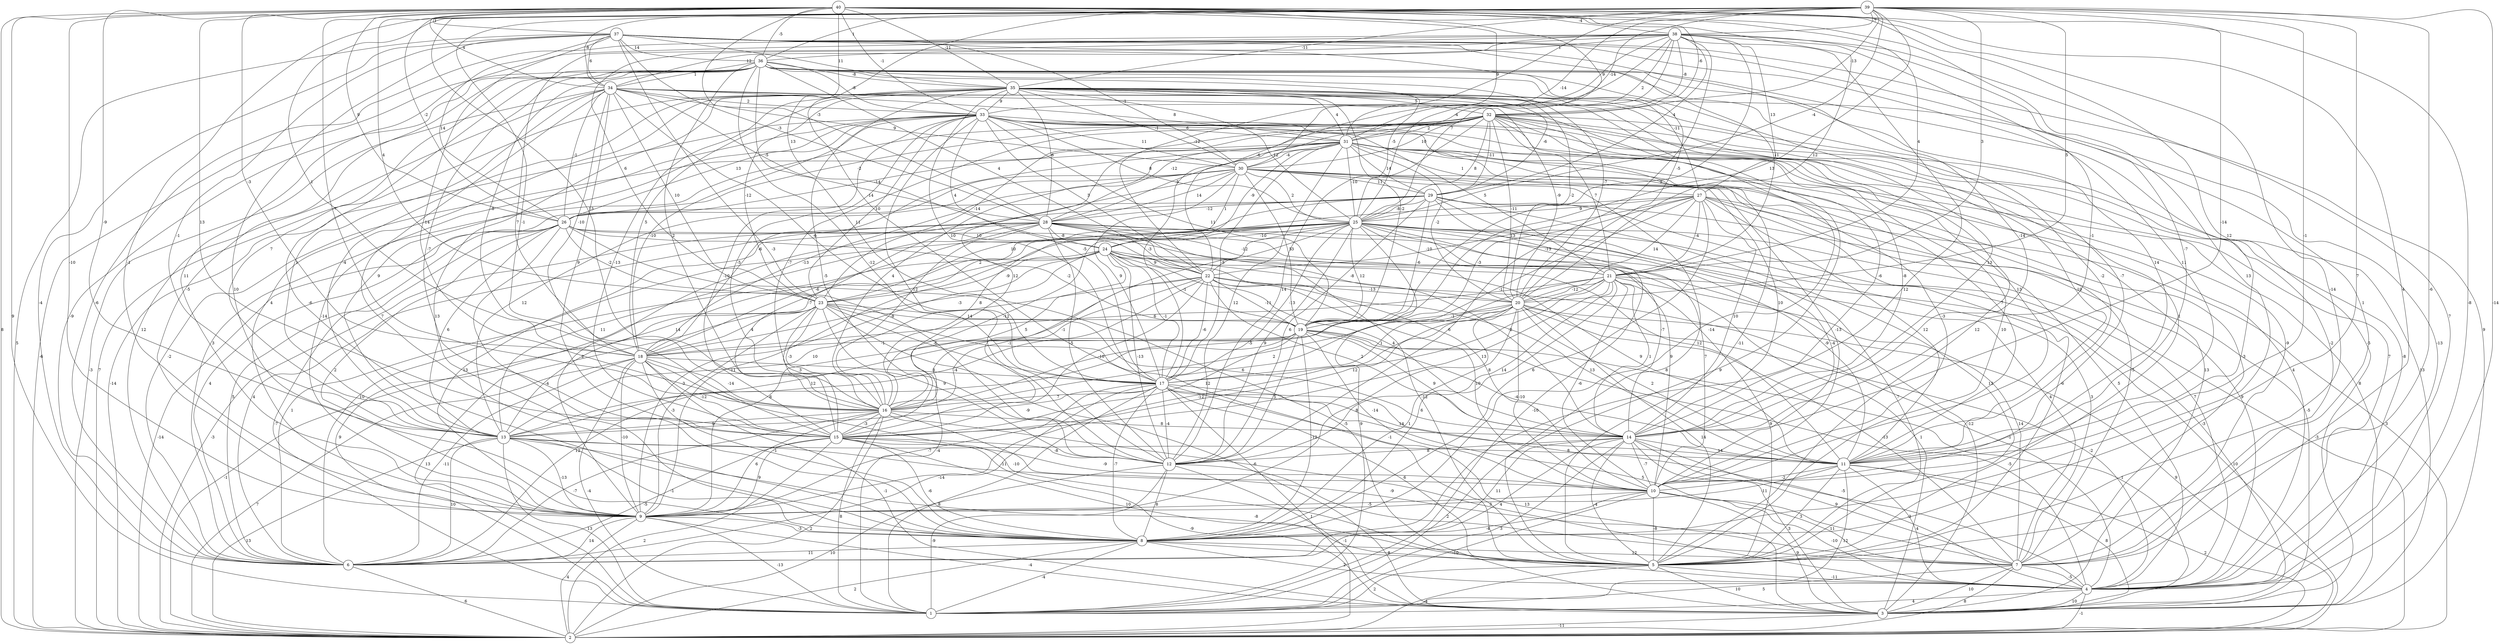 graph { 
	 fontname="Helvetica,Arial,sans-serif" 
	 node [shape = circle]; 
	 40 -- 1 [label = "9"];
	 40 -- 2 [label = "8"];
	 40 -- 4 [label = "-8"];
	 40 -- 5 [label = "-14"];
	 40 -- 7 [label = "4"];
	 40 -- 8 [label = "13"];
	 40 -- 9 [label = "-10"];
	 40 -- 11 [label = "12"];
	 40 -- 13 [label = "-9"];
	 40 -- 15 [label = "13"];
	 40 -- 16 [label = "-7"];
	 40 -- 18 [label = "-3"];
	 40 -- 20 [label = "12"];
	 40 -- 21 [label = "4"];
	 40 -- 22 [label = "13"];
	 40 -- 23 [label = "4"];
	 40 -- 25 [label = "-4"];
	 40 -- 26 [label = "9"];
	 40 -- 28 [label = "-3"];
	 40 -- 31 [label = "9"];
	 40 -- 32 [label = "-6"];
	 40 -- 33 [label = "-1"];
	 40 -- 34 [label = "4"];
	 40 -- 35 [label = "-11"];
	 40 -- 36 [label = "-5"];
	 40 -- 37 [label = "1"];
	 40 -- 38 [label = "-4"];
	 39 -- 4 [label = "-14"];
	 39 -- 5 [label = "-6"];
	 39 -- 8 [label = "7"];
	 39 -- 9 [label = "-1"];
	 39 -- 11 [label = "-1"];
	 39 -- 14 [label = "-14"];
	 39 -- 15 [label = "-1"];
	 39 -- 16 [label = "13"];
	 39 -- 17 [label = "-14"];
	 39 -- 18 [label = "1"];
	 39 -- 19 [label = "13"];
	 39 -- 20 [label = "5"];
	 39 -- 21 [label = "3"];
	 39 -- 22 [label = "-12"];
	 39 -- 25 [label = "-4"];
	 39 -- 26 [label = "-2"];
	 39 -- 30 [label = "-14"];
	 39 -- 31 [label = "-14"];
	 39 -- 32 [label = "-13"];
	 39 -- 34 [label = "-8"];
	 39 -- 35 [label = "-11"];
	 39 -- 36 [label = "1"];
	 39 -- 38 [label = "-7"];
	 38 -- 4 [label = "7"];
	 38 -- 6 [label = "-6"];
	 38 -- 8 [label = "12"];
	 38 -- 9 [label = "11"];
	 38 -- 11 [label = "-7"];
	 38 -- 12 [label = "-13"];
	 38 -- 14 [label = "-1"];
	 38 -- 16 [label = "7"];
	 38 -- 19 [label = "9"];
	 38 -- 22 [label = "-6"];
	 38 -- 23 [label = "6"];
	 38 -- 25 [label = "7"];
	 38 -- 27 [label = "13"];
	 38 -- 29 [label = "4"];
	 38 -- 31 [label = "2"];
	 38 -- 32 [label = "-8"];
	 38 -- 33 [label = "9"];
	 38 -- 34 [label = "12"];
	 38 -- 36 [label = "1"];
	 37 -- 2 [label = "5"];
	 37 -- 3 [label = "9"];
	 37 -- 6 [label = "-4"];
	 37 -- 7 [label = "1"];
	 37 -- 8 [label = "10"];
	 37 -- 10 [label = "11"];
	 37 -- 12 [label = "-3"];
	 37 -- 13 [label = "-1"];
	 37 -- 14 [label = "-14"];
	 37 -- 16 [label = "14"];
	 37 -- 20 [label = "-5"];
	 37 -- 21 [label = "11"];
	 37 -- 26 [label = "14"];
	 37 -- 28 [label = "-3"];
	 37 -- 30 [label = "-1"];
	 37 -- 34 [label = "6"];
	 37 -- 35 [label = "11"];
	 37 -- 36 [label = "14"];
	 36 -- 2 [label = "-6"];
	 36 -- 3 [label = "-5"];
	 36 -- 5 [label = "1"];
	 36 -- 6 [label = "-9"];
	 36 -- 8 [label = "-6"];
	 36 -- 9 [label = "-5"];
	 36 -- 10 [label = "-7"];
	 36 -- 11 [label = "14"];
	 36 -- 12 [label = "-12"];
	 36 -- 13 [label = "7"];
	 36 -- 15 [label = "-7"];
	 36 -- 16 [label = "2"];
	 36 -- 17 [label = "11"];
	 36 -- 18 [label = "-8"];
	 36 -- 20 [label = "-7"];
	 36 -- 22 [label = "4"];
	 36 -- 25 [label = "-5"];
	 36 -- 27 [label = "-11"];
	 36 -- 33 [label = "-8"];
	 36 -- 34 [label = "1"];
	 36 -- 35 [label = "-8"];
	 35 -- 2 [label = "7"];
	 35 -- 4 [label = "-13"];
	 35 -- 5 [label = "12"];
	 35 -- 8 [label = "13"];
	 35 -- 9 [label = "4"];
	 35 -- 11 [label = "-2"];
	 35 -- 12 [label = "-5"];
	 35 -- 13 [label = "-4"];
	 35 -- 14 [label = "13"];
	 35 -- 15 [label = "-13"];
	 35 -- 17 [label = "10"];
	 35 -- 18 [label = "5"];
	 35 -- 19 [label = "-2"];
	 35 -- 20 [label = "-2"];
	 35 -- 23 [label = "-12"];
	 35 -- 25 [label = "12"];
	 35 -- 28 [label = "6"];
	 35 -- 29 [label = "-6"];
	 35 -- 30 [label = "-1"];
	 35 -- 31 [label = "4"];
	 35 -- 32 [label = "5"];
	 35 -- 33 [label = "9"];
	 34 -- 2 [label = "-3"];
	 34 -- 5 [label = "10"];
	 34 -- 6 [label = "12"];
	 34 -- 8 [label = "7"];
	 34 -- 10 [label = "13"];
	 34 -- 13 [label = "1"];
	 34 -- 15 [label = "9"];
	 34 -- 17 [label = "-6"];
	 34 -- 18 [label = "-10"];
	 34 -- 20 [label = "-9"];
	 34 -- 23 [label = "10"];
	 34 -- 26 [label = "-1"];
	 34 -- 28 [label = "-5"];
	 34 -- 30 [label = "9"];
	 34 -- 31 [label = "8"];
	 34 -- 33 [label = "2"];
	 33 -- 2 [label = "-14"];
	 33 -- 3 [label = "13"];
	 33 -- 4 [label = "7"];
	 33 -- 5 [label = "-11"];
	 33 -- 7 [label = "-9"];
	 33 -- 9 [label = "-14"];
	 33 -- 12 [label = "-12"];
	 33 -- 13 [label = "9"];
	 33 -- 14 [label = "-6"];
	 33 -- 15 [label = "-10"];
	 33 -- 16 [label = "-5"];
	 33 -- 17 [label = "-5"];
	 33 -- 18 [label = "-10"];
	 33 -- 19 [label = "11"];
	 33 -- 21 [label = "5"];
	 33 -- 22 [label = "3"];
	 33 -- 23 [label = "10"];
	 33 -- 25 [label = "8"];
	 33 -- 26 [label = "13"];
	 33 -- 30 [label = "11"];
	 33 -- 31 [label = "6"];
	 32 -- 1 [label = "9"];
	 32 -- 3 [label = "13"];
	 32 -- 4 [label = "-8"];
	 32 -- 6 [label = "3"];
	 32 -- 7 [label = "-2"];
	 32 -- 8 [label = "-14"];
	 32 -- 11 [label = "10"];
	 32 -- 12 [label = "14"];
	 32 -- 14 [label = "-8"];
	 32 -- 15 [label = "12"];
	 32 -- 16 [label = "-7"];
	 32 -- 17 [label = "-3"];
	 32 -- 20 [label = "-11"];
	 32 -- 21 [label = "7"];
	 32 -- 23 [label = "-14"];
	 32 -- 25 [label = "8"];
	 32 -- 26 [label = "-2"];
	 32 -- 28 [label = "-12"];
	 32 -- 29 [label = "-11"];
	 32 -- 30 [label = "10"];
	 32 -- 31 [label = "2"];
	 31 -- 3 [label = "8"];
	 31 -- 4 [label = "4"];
	 31 -- 6 [label = "-2"];
	 31 -- 7 [label = "-3"];
	 31 -- 10 [label = "-3"];
	 31 -- 11 [label = "7"];
	 31 -- 12 [label = "12"];
	 31 -- 16 [label = "4"];
	 31 -- 17 [label = "-5"];
	 31 -- 18 [label = "-6"];
	 31 -- 20 [label = "-2"];
	 31 -- 24 [label = "-9"];
	 31 -- 25 [label = "-10"];
	 31 -- 26 [label = "-14"];
	 31 -- 27 [label = "1"];
	 31 -- 28 [label = "-5"];
	 31 -- 29 [label = "14"];
	 31 -- 30 [label = "-4"];
	 30 -- 4 [label = "5"];
	 30 -- 5 [label = "8"];
	 30 -- 7 [label = "-5"];
	 30 -- 10 [label = "-13"];
	 30 -- 13 [label = "12"];
	 30 -- 14 [label = "10"];
	 30 -- 15 [label = "-7"];
	 30 -- 17 [label = "9"];
	 30 -- 18 [label = "-13"];
	 30 -- 19 [label = "5"];
	 30 -- 24 [label = "1"];
	 30 -- 25 [label = "2"];
	 30 -- 26 [label = "4"];
	 30 -- 28 [label = "14"];
	 30 -- 29 [label = "11"];
	 29 -- 1 [label = "-10"];
	 29 -- 3 [label = "-5"];
	 29 -- 4 [label = "7"];
	 29 -- 5 [label = "13"];
	 29 -- 6 [label = "4"];
	 29 -- 9 [label = "2"];
	 29 -- 10 [label = "-4"];
	 29 -- 12 [label = "6"];
	 29 -- 19 [label = "-6"];
	 29 -- 23 [label = "10"];
	 29 -- 25 [label = "-8"];
	 29 -- 28 [label = "-12"];
	 28 -- 2 [label = "-3"];
	 28 -- 3 [label = "-12"];
	 28 -- 5 [label = "-12"];
	 28 -- 6 [label = "4"];
	 28 -- 7 [label = "4"];
	 28 -- 9 [label = "13"];
	 28 -- 10 [label = "9"];
	 28 -- 12 [label = "-5"];
	 28 -- 13 [label = "11"];
	 28 -- 14 [label = "-2"];
	 28 -- 16 [label = "-8"];
	 28 -- 18 [label = "-6"];
	 28 -- 21 [label = "-12"];
	 28 -- 24 [label = "-8"];
	 27 -- 2 [label = "3"];
	 27 -- 4 [label = "9"];
	 27 -- 5 [label = "-6"];
	 27 -- 8 [label = "6"];
	 27 -- 11 [label = "12"];
	 27 -- 14 [label = "10"];
	 27 -- 16 [label = "8"];
	 27 -- 17 [label = "-1"];
	 27 -- 19 [label = "-3"];
	 27 -- 20 [label = "14"];
	 27 -- 21 [label = "-4"];
	 27 -- 22 [label = "13"];
	 27 -- 25 [label = "9"];
	 26 -- 1 [label = "-7"];
	 26 -- 2 [label = "-14"];
	 26 -- 3 [label = "-5"];
	 26 -- 6 [label = "5"];
	 26 -- 8 [label = "-4"];
	 26 -- 9 [label = "2"];
	 26 -- 11 [label = "12"];
	 26 -- 13 [label = "6"];
	 26 -- 19 [label = "-2"];
	 26 -- 23 [label = "-2"];
	 26 -- 24 [label = "10"];
	 25 -- 1 [label = "9"];
	 25 -- 2 [label = "-3"];
	 25 -- 3 [label = "-3"];
	 25 -- 5 [label = "7"];
	 25 -- 6 [label = "10"];
	 25 -- 7 [label = "3"];
	 25 -- 9 [label = "-11"];
	 25 -- 10 [label = "7"];
	 25 -- 11 [label = "-9"];
	 25 -- 12 [label = "9"];
	 25 -- 13 [label = "14"];
	 25 -- 14 [label = "-7"];
	 25 -- 15 [label = "-1"];
	 25 -- 16 [label = "-12"];
	 25 -- 17 [label = "-13"];
	 25 -- 19 [label = "12"];
	 25 -- 21 [label = "-10"];
	 25 -- 22 [label = "3"];
	 25 -- 23 [label = "2"];
	 25 -- 24 [label = "-10"];
	 24 -- 1 [label = "9"];
	 24 -- 3 [label = "1"];
	 24 -- 6 [label = "1"];
	 24 -- 9 [label = "-3"];
	 24 -- 10 [label = "8"];
	 24 -- 11 [label = "9"];
	 24 -- 12 [label = "-13"];
	 24 -- 14 [label = "4"];
	 24 -- 16 [label = "5"];
	 24 -- 17 [label = "-1"];
	 24 -- 18 [label = "-3"];
	 24 -- 19 [label = "-1"];
	 24 -- 20 [label = "-8"];
	 24 -- 22 [label = "9"];
	 24 -- 23 [label = "-9"];
	 23 -- 1 [label = "13"];
	 23 -- 2 [label = "-1"];
	 23 -- 3 [label = "-6"];
	 23 -- 5 [label = "-1"];
	 23 -- 9 [label = "-3"];
	 23 -- 12 [label = "9"];
	 23 -- 14 [label = "6"];
	 23 -- 15 [label = "3"];
	 23 -- 16 [label = "-3"];
	 23 -- 17 [label = "-6"];
	 23 -- 18 [label = "4"];
	 23 -- 19 [label = "14"];
	 22 -- 1 [label = "-4"];
	 22 -- 4 [label = "-1"];
	 22 -- 9 [label = "6"];
	 22 -- 10 [label = "10"];
	 22 -- 11 [label = "13"];
	 22 -- 13 [label = "10"];
	 22 -- 14 [label = "2"];
	 22 -- 15 [label = "-10"];
	 22 -- 16 [label = "-1"];
	 22 -- 17 [label = "-6"];
	 22 -- 19 [label = "-11"];
	 22 -- 20 [label = "-13"];
	 21 -- 2 [label = "10"];
	 21 -- 5 [label = "9"];
	 21 -- 7 [label = "14"];
	 21 -- 8 [label = "6"];
	 21 -- 9 [label = "-12"];
	 21 -- 10 [label = "-6"];
	 21 -- 12 [label = "14"];
	 21 -- 14 [label = "1"];
	 21 -- 15 [label = "13"];
	 21 -- 16 [label = "-5"];
	 21 -- 17 [label = "6"];
	 21 -- 18 [label = "6"];
	 21 -- 20 [label = "-12"];
	 20 -- 2 [label = "9"];
	 20 -- 4 [label = "-2"];
	 20 -- 5 [label = "14"];
	 20 -- 7 [label = "-13"];
	 20 -- 8 [label = "1"];
	 20 -- 9 [label = "8"];
	 20 -- 10 [label = "-10"];
	 20 -- 11 [label = "2"];
	 20 -- 13 [label = "-4"];
	 20 -- 15 [label = "12"];
	 20 -- 16 [label = "2"];
	 20 -- 17 [label = "1"];
	 20 -- 19 [label = "-1"];
	 19 -- 3 [label = "1"];
	 19 -- 4 [label = "-5"];
	 19 -- 6 [label = "12"];
	 19 -- 8 [label = "-12"];
	 19 -- 10 [label = "-14"];
	 19 -- 11 [label = "-4"];
	 19 -- 12 [label = "5"];
	 19 -- 13 [label = "12"];
	 19 -- 14 [label = "9"];
	 19 -- 15 [label = "12"];
	 19 -- 18 [label = "-1"];
	 18 -- 1 [label = "-4"];
	 18 -- 2 [label = "7"];
	 18 -- 3 [label = "-1"];
	 18 -- 5 [label = "-10"];
	 18 -- 6 [label = "-11"];
	 18 -- 8 [label = "-1"];
	 18 -- 9 [label = "-10"];
	 18 -- 15 [label = "-12"];
	 18 -- 16 [label = "-14"];
	 18 -- 17 [label = "8"];
	 17 -- 1 [label = "8"];
	 17 -- 2 [label = "1"];
	 17 -- 3 [label = "13"];
	 17 -- 4 [label = "-5"];
	 17 -- 5 [label = "6"];
	 17 -- 6 [label = "-14"];
	 17 -- 7 [label = "5"];
	 17 -- 8 [label = "-7"];
	 17 -- 9 [label = "-7"];
	 17 -- 11 [label = "14"];
	 17 -- 12 [label = "-4"];
	 17 -- 13 [label = "-9"];
	 17 -- 16 [label = "7"];
	 16 -- 1 [label = "8"];
	 16 -- 2 [label = "2"];
	 16 -- 4 [label = "3"];
	 16 -- 6 [label = "-7"];
	 16 -- 7 [label = "-9"];
	 16 -- 9 [label = "6"];
	 16 -- 13 [label = "9"];
	 16 -- 14 [label = "8"];
	 16 -- 15 [label = "-3"];
	 15 -- 2 [label = "2"];
	 15 -- 3 [label = "-9"];
	 15 -- 5 [label = "10"];
	 15 -- 6 [label = "-5"];
	 15 -- 8 [label = "-6"];
	 15 -- 9 [label = "9"];
	 15 -- 10 [label = "-9"];
	 15 -- 12 [label = "-8"];
	 14 -- 1 [label = "3"];
	 14 -- 3 [label = "3"];
	 14 -- 4 [label = "-3"];
	 14 -- 5 [label = "-4"];
	 14 -- 6 [label = "4"];
	 14 -- 7 [label = "9"];
	 14 -- 8 [label = "11"];
	 14 -- 10 [label = "-7"];
	 14 -- 11 [label = "14"];
	 14 -- 12 [label = "8"];
	 13 -- 1 [label = "13"];
	 13 -- 2 [label = "13"];
	 13 -- 4 [label = "-8"];
	 13 -- 6 [label = "10"];
	 13 -- 8 [label = "-1"];
	 13 -- 9 [label = "-13"];
	 13 -- 10 [label = "-11"];
	 13 -- 11 [label = "8"];
	 12 -- 1 [label = "-9"];
	 12 -- 2 [label = "10"];
	 12 -- 3 [label = "-1"];
	 12 -- 7 [label = "2"];
	 12 -- 8 [label = "8"];
	 11 -- 1 [label = "12"];
	 11 -- 2 [label = "2"];
	 11 -- 3 [label = "8"];
	 11 -- 4 [label = "4"];
	 11 -- 5 [label = "3"];
	 11 -- 9 [label = "-11"];
	 11 -- 10 [label = "-2"];
	 10 -- 1 [label = "-10"];
	 10 -- 3 [label = "9"];
	 10 -- 4 [label = "-10"];
	 10 -- 5 [label = "-8"];
	 10 -- 6 [label = "-4"];
	 10 -- 7 [label = "11"];
	 10 -- 9 [label = "-5"];
	 9 -- 1 [label = "-13"];
	 9 -- 2 [label = "4"];
	 9 -- 3 [label = "-4"];
	 9 -- 6 [label = "14"];
	 9 -- 8 [label = "-3"];
	 8 -- 1 [label = "-4"];
	 8 -- 2 [label = "2"];
	 8 -- 4 [label = "2"];
	 8 -- 5 [label = "-8"];
	 8 -- 6 [label = "11"];
	 8 -- 7 [label = "12"];
	 7 -- 1 [label = "5"];
	 7 -- 2 [label = "8"];
	 7 -- 3 [label = "10"];
	 7 -- 4 [label = "-5"];
	 6 -- 2 [label = "6"];
	 5 -- 1 [label = "2"];
	 5 -- 2 [label = "-4"];
	 5 -- 3 [label = "10"];
	 5 -- 4 [label = "-11"];
	 4 -- 1 [label = "4"];
	 4 -- 2 [label = "-1"];
	 4 -- 3 [label = "10"];
	 3 -- 2 [label = "-11"];
	 1;
	 2;
	 3;
	 4;
	 5;
	 6;
	 7;
	 8;
	 9;
	 10;
	 11;
	 12;
	 13;
	 14;
	 15;
	 16;
	 17;
	 18;
	 19;
	 20;
	 21;
	 22;
	 23;
	 24;
	 25;
	 26;
	 27;
	 28;
	 29;
	 30;
	 31;
	 32;
	 33;
	 34;
	 35;
	 36;
	 37;
	 38;
	 39;
	 40;
}
